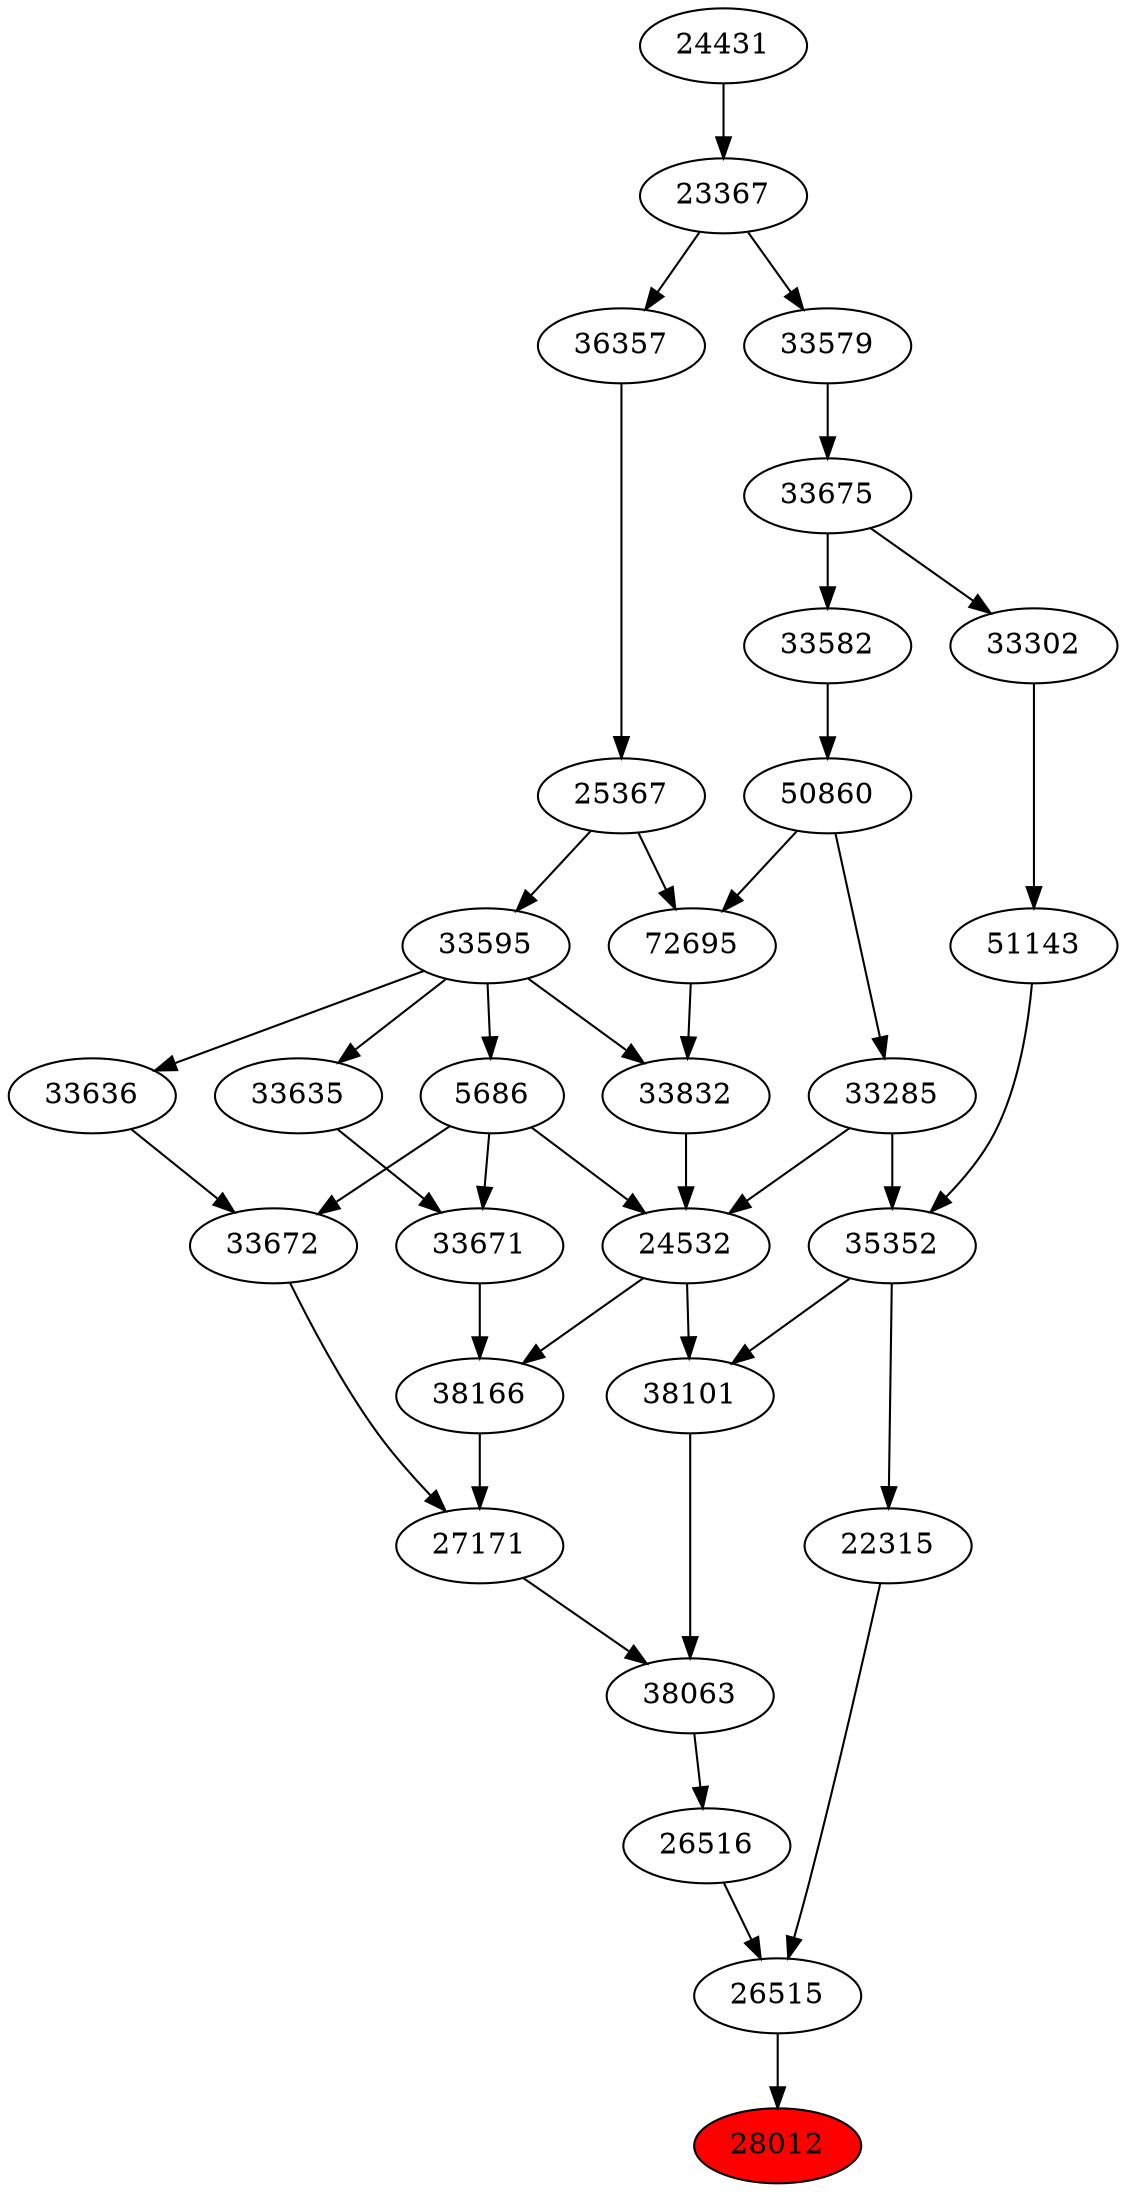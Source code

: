 strict digraph{ 
28012 [label="28012" fillcolor=red style=filled]
26515 -> 28012
26515 [label="26515"]
26516 -> 26515
22315 -> 26515
26516 [label="26516"]
38063 -> 26516
22315 [label="22315"]
35352 -> 22315
38063 [label="38063"]
27171 -> 38063
38101 -> 38063
35352 [label="35352"]
33285 -> 35352
51143 -> 35352
27171 [label="27171"]
33672 -> 27171
38166 -> 27171
38101 [label="38101"]
24532 -> 38101
35352 -> 38101
33285 [label="33285"]
50860 -> 33285
51143 [label="51143"]
33302 -> 51143
33672 [label="33672"]
33636 -> 33672
5686 -> 33672
38166 [label="38166"]
24532 -> 38166
33671 -> 38166
24532 [label="24532"]
33285 -> 24532
5686 -> 24532
33832 -> 24532
50860 [label="50860"]
33582 -> 50860
33302 [label="33302"]
33675 -> 33302
33636 [label="33636"]
33595 -> 33636
5686 [label="5686"]
33595 -> 5686
33671 [label="33671"]
5686 -> 33671
33635 -> 33671
33832 [label="33832"]
72695 -> 33832
33595 -> 33832
33582 [label="33582"]
33675 -> 33582
33675 [label="33675"]
33579 -> 33675
33595 [label="33595"]
25367 -> 33595
33635 [label="33635"]
33595 -> 33635
72695 [label="72695"]
50860 -> 72695
25367 -> 72695
33579 [label="33579"]
23367 -> 33579
25367 [label="25367"]
36357 -> 25367
23367 [label="23367"]
24431 -> 23367
36357 [label="36357"]
23367 -> 36357
24431 [label="24431"]
}